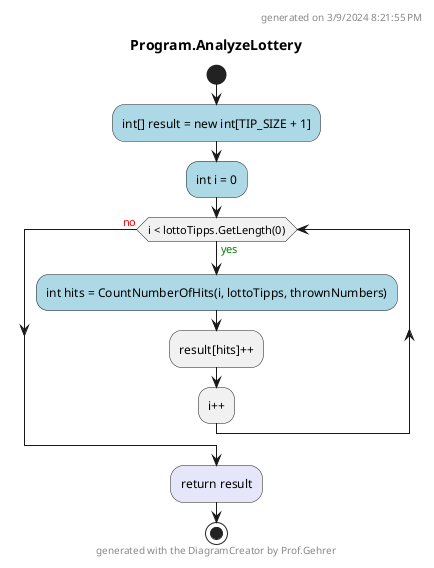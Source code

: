 @startuml Program.AnalyzeLottery
header
generated on 3/9/2024 8:21:55 PM
end header
title Program.AnalyzeLottery
start
#LightBlue:int[] result = new int[TIP_SIZE + 1];
#LightBlue:int i = 0;
while (i < lottoTipps.GetLength(0)) is (<color:green>yes)
    #LightBlue:int hits = CountNumberOfHits(i, lottoTipps, thrownNumbers);
    :result[hits]++;
:i++;
endwhile (<color:red>no)
#Lavender:return result;
footer
generated with the DiagramCreator by Prof.Gehrer
end footer
stop
@enduml

